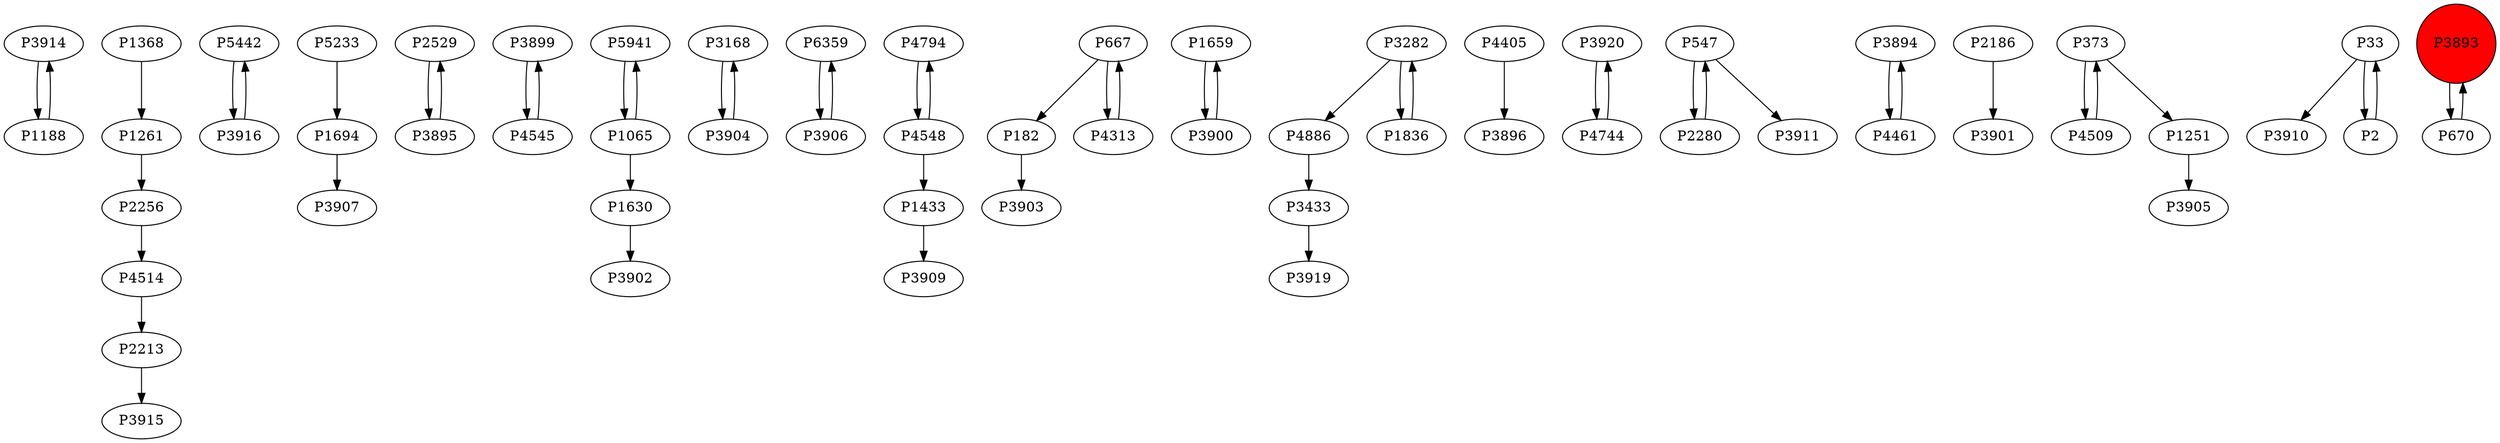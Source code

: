 digraph {
	P3914 -> P1188
	P1368 -> P1261
	P5442 -> P3916
	P5233 -> P1694
	P2256 -> P4514
	P2529 -> P3895
	P3899 -> P4545
	P5941 -> P1065
	P3168 -> P3904
	P6359 -> P3906
	P1188 -> P3914
	P1065 -> P5941
	P4794 -> P4548
	P4548 -> P4794
	P667 -> P182
	P667 -> P4313
	P1659 -> P3900
	P3282 -> P4886
	P4886 -> P3433
	P1694 -> P3907
	P4405 -> P3896
	P3920 -> P4744
	P547 -> P2280
	P2280 -> P547
	P3894 -> P4461
	P2186 -> P3901
	P1251 -> P3905
	P1065 -> P1630
	P4548 -> P1433
	P3282 -> P1836
	P3900 -> P1659
	P3433 -> P3919
	P4313 -> P667
	P1433 -> P3909
	P1630 -> P3902
	P4744 -> P3920
	P182 -> P3903
	P4514 -> P2213
	P33 -> P3910
	P3893 -> P670
	P3906 -> P6359
	P4509 -> P373
	P373 -> P1251
	P2213 -> P3915
	P4545 -> P3899
	P3904 -> P3168
	P2 -> P33
	P33 -> P2
	P547 -> P3911
	P373 -> P4509
	P4461 -> P3894
	P670 -> P3893
	P1261 -> P2256
	P1836 -> P3282
	P3916 -> P5442
	P3895 -> P2529
	P3893 [shape=circle]
	P3893 [style=filled]
	P3893 [fillcolor=red]
}